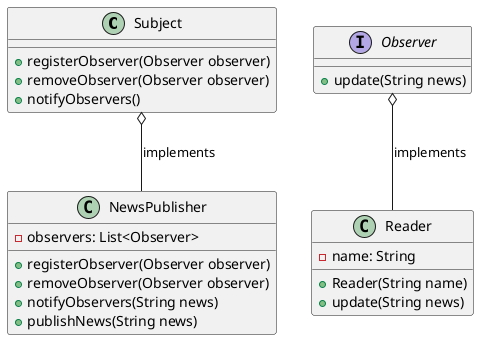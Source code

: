 @startuml
class Subject {
    + registerObserver(Observer observer)
    + removeObserver(Observer observer)
    + notifyObservers()
}

class NewsPublisher {
    - observers: List<Observer>
    + registerObserver(Observer observer)
    + removeObserver(Observer observer)
    + notifyObservers(String news)
    + publishNews(String news)
}

interface Observer {
    + update(String news)
}

class Reader {
    - name: String
    + Reader(String name)
    + update(String news)
}
Subject o-- NewsPublisher: implements
Observer o-- Reader: implements
@enduml
